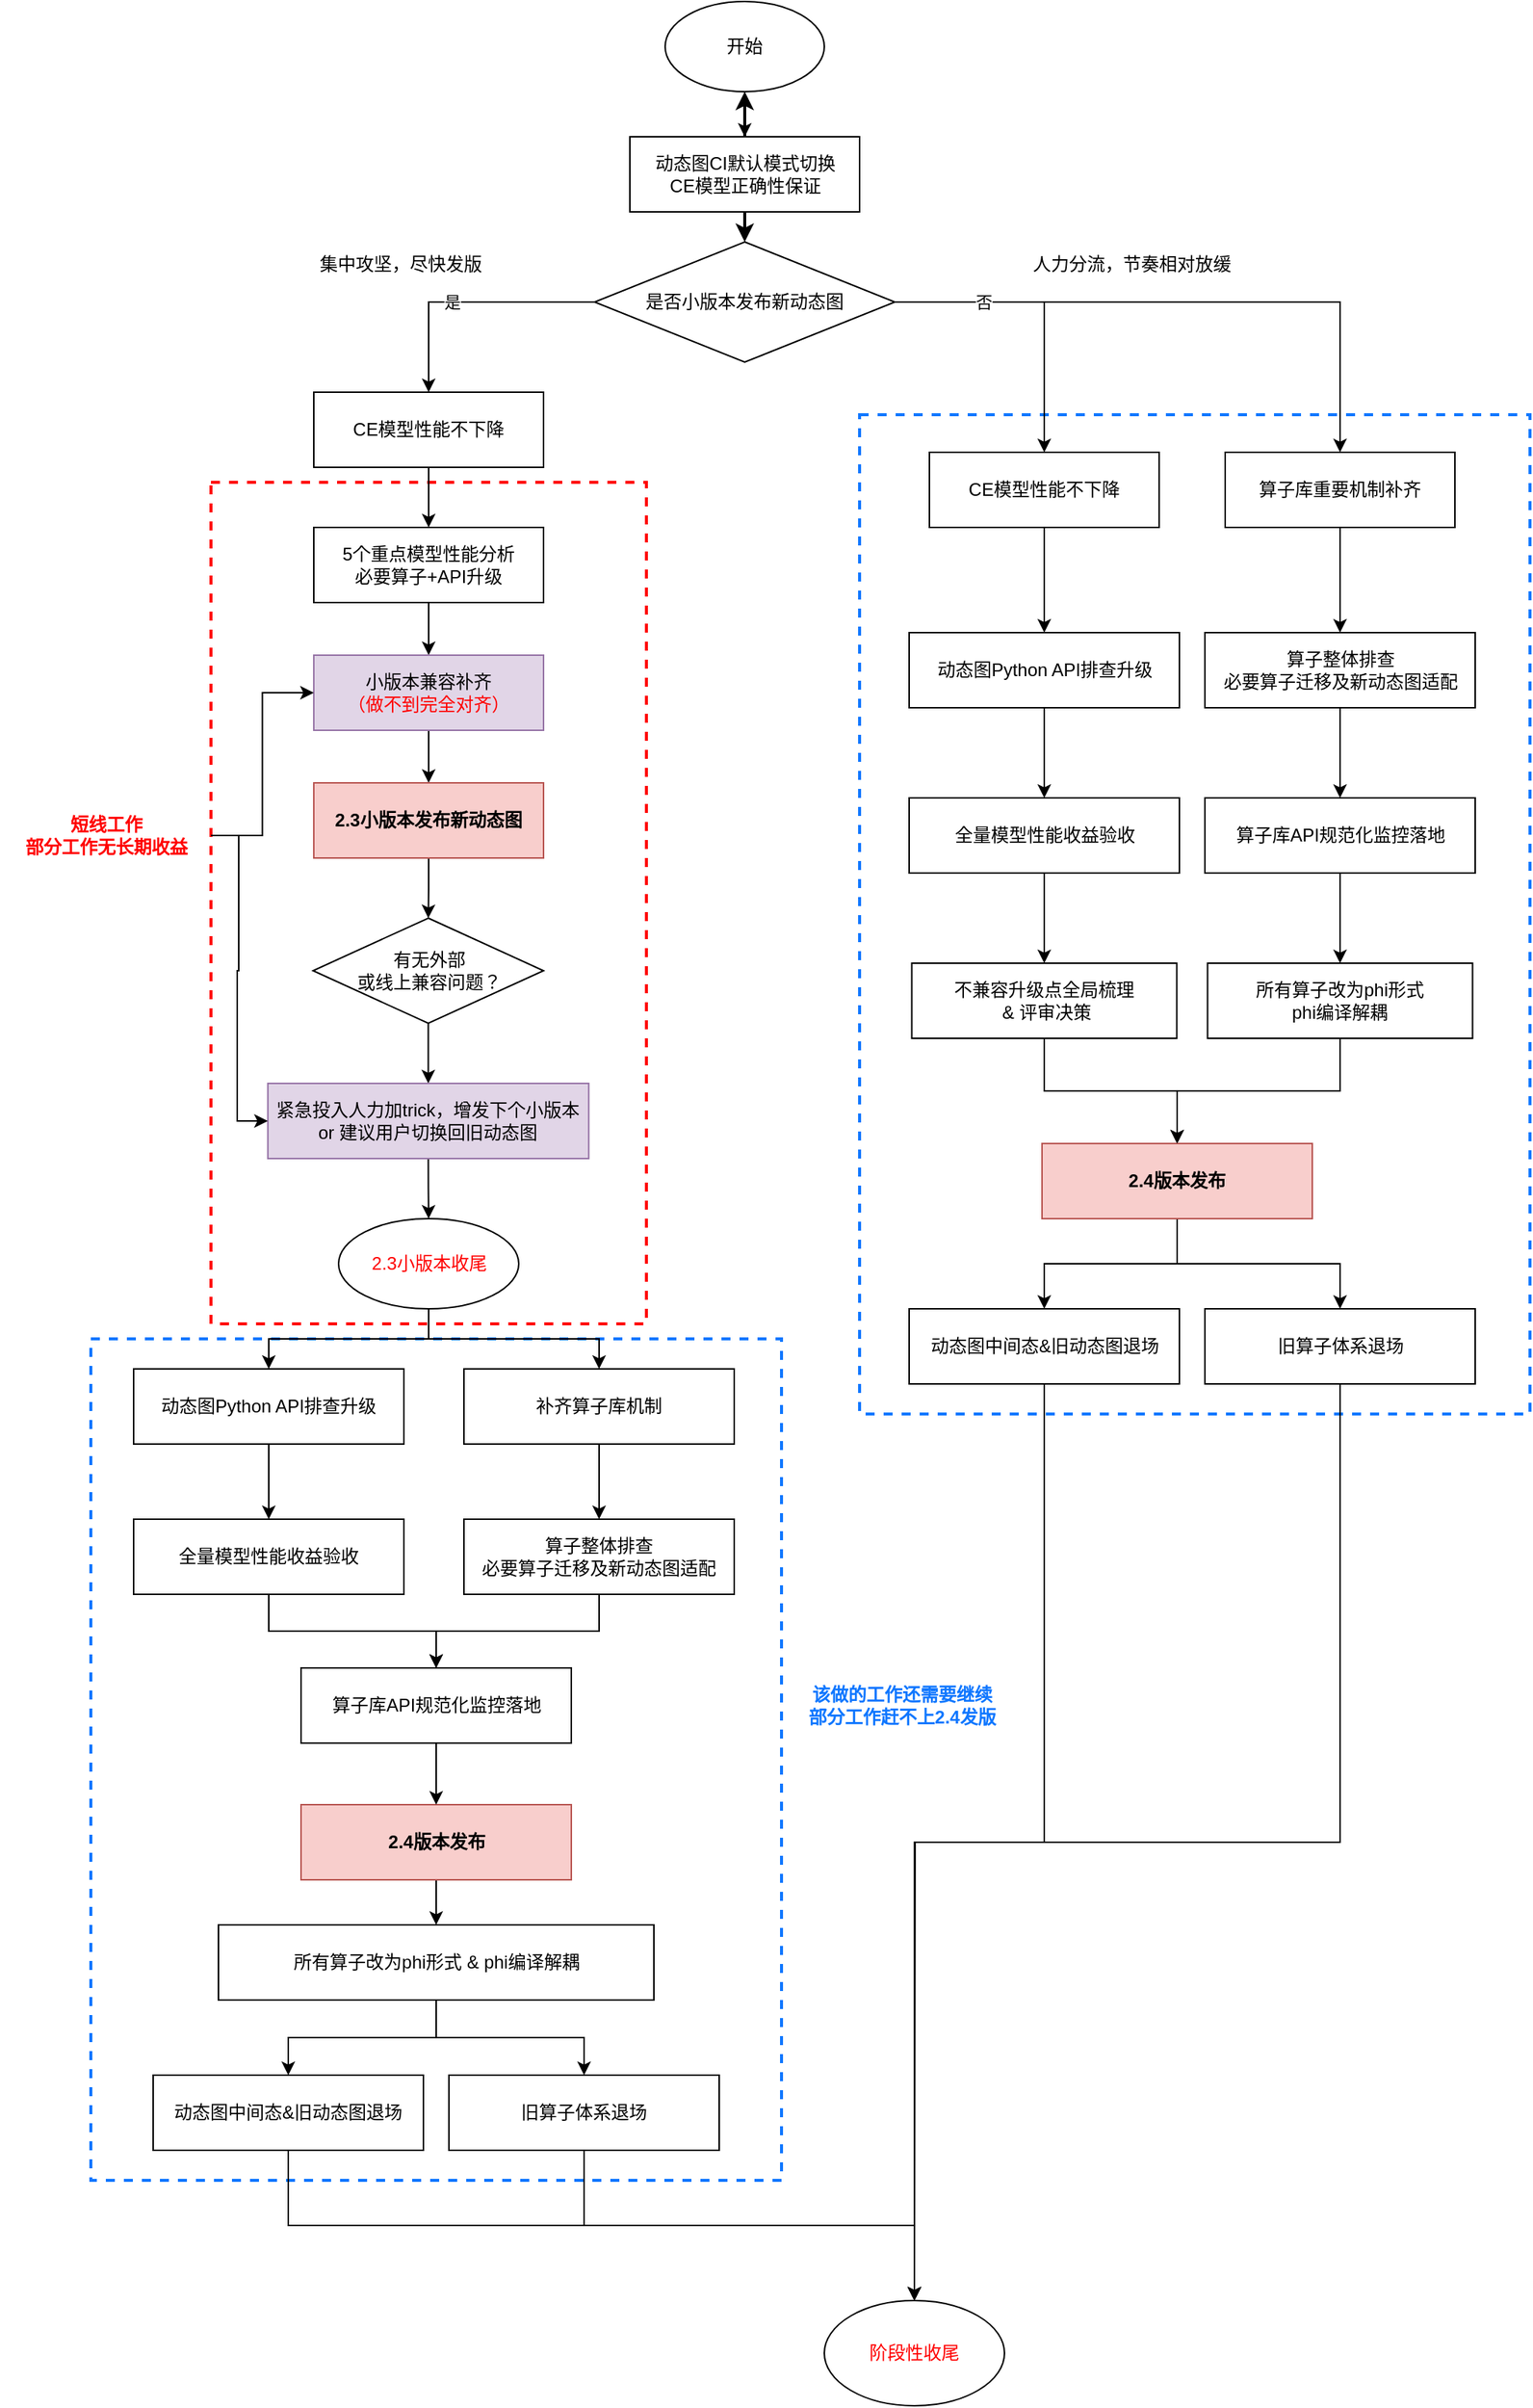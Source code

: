 <mxfile version="18.0.2" type="github">
  <diagram id="AkEbU5Lf4pVV4BZRs5vu" name="Page-1">
    <mxGraphModel dx="1940" dy="721" grid="1" gridSize="10" guides="1" tooltips="1" connect="1" arrows="1" fold="1" page="1" pageScale="1" pageWidth="827" pageHeight="1169" math="0" shadow="0">
      <root>
        <mxCell id="0" />
        <mxCell id="1" parent="0" />
        <mxCell id="nK6vygtbl7YxW8PINwqs-78" value="" style="rounded=0;whiteSpace=wrap;html=1;fontColor=#FF0000;fillColor=none;dashed=1;strokeColor=#0F77FF;strokeWidth=2;" vertex="1" parent="1">
          <mxGeometry x="-28.5" y="990" width="460" height="560" as="geometry" />
        </mxCell>
        <mxCell id="nK6vygtbl7YxW8PINwqs-79" value="" style="rounded=0;whiteSpace=wrap;html=1;fontColor=#FF0000;fillColor=none;dashed=1;strokeColor=#0F77FF;strokeWidth=2;" vertex="1" parent="1">
          <mxGeometry x="483.5" y="375" width="446.5" height="665" as="geometry" />
        </mxCell>
        <mxCell id="nK6vygtbl7YxW8PINwqs-41" value="" style="rounded=0;whiteSpace=wrap;html=1;fontColor=#FF0000;fillColor=none;dashed=1;strokeColor=#FF0000;strokeWidth=2;" vertex="1" parent="1">
          <mxGeometry x="51.5" y="420" width="290" height="560" as="geometry" />
        </mxCell>
        <mxCell id="nK6vygtbl7YxW8PINwqs-4" style="edgeStyle=orthogonalEdgeStyle;rounded=0;orthogonalLoop=1;jettySize=auto;html=1;exitX=0.5;exitY=1;exitDx=0;exitDy=0;entryX=0.5;entryY=0;entryDx=0;entryDy=0;" edge="1" parent="1" source="nK6vygtbl7YxW8PINwqs-1" target="nK6vygtbl7YxW8PINwqs-2">
          <mxGeometry relative="1" as="geometry" />
        </mxCell>
        <mxCell id="nK6vygtbl7YxW8PINwqs-1" value="开始" style="ellipse;whiteSpace=wrap;html=1;" vertex="1" parent="1">
          <mxGeometry x="354" y="100" width="106" height="60" as="geometry" />
        </mxCell>
        <mxCell id="nK6vygtbl7YxW8PINwqs-5" style="edgeStyle=orthogonalEdgeStyle;rounded=0;orthogonalLoop=1;jettySize=auto;html=1;exitX=0.5;exitY=1;exitDx=0;exitDy=0;entryX=0.5;entryY=0;entryDx=0;entryDy=0;strokeWidth=2;" edge="1" parent="1" source="nK6vygtbl7YxW8PINwqs-2" target="nK6vygtbl7YxW8PINwqs-3">
          <mxGeometry relative="1" as="geometry" />
        </mxCell>
        <mxCell id="nK6vygtbl7YxW8PINwqs-82" value="" style="edgeStyle=orthogonalEdgeStyle;rounded=0;orthogonalLoop=1;jettySize=auto;html=1;fontColor=#CC99FF;strokeWidth=2;" edge="1" parent="1" source="nK6vygtbl7YxW8PINwqs-2" target="nK6vygtbl7YxW8PINwqs-1">
          <mxGeometry relative="1" as="geometry" />
        </mxCell>
        <mxCell id="nK6vygtbl7YxW8PINwqs-2" value="动态图CI默认模式切换&lt;br&gt;CE模型正确性保证" style="rounded=0;whiteSpace=wrap;html=1;" vertex="1" parent="1">
          <mxGeometry x="330.5" y="190" width="153" height="50" as="geometry" />
        </mxCell>
        <mxCell id="nK6vygtbl7YxW8PINwqs-15" style="edgeStyle=orthogonalEdgeStyle;rounded=0;orthogonalLoop=1;jettySize=auto;html=1;exitX=0;exitY=0.5;exitDx=0;exitDy=0;fontColor=#FF0000;" edge="1" parent="1" source="nK6vygtbl7YxW8PINwqs-3" target="nK6vygtbl7YxW8PINwqs-8">
          <mxGeometry relative="1" as="geometry" />
        </mxCell>
        <mxCell id="nK6vygtbl7YxW8PINwqs-83" value="&lt;font color=&quot;#000000&quot;&gt;是&lt;/font&gt;" style="edgeLabel;html=1;align=center;verticalAlign=middle;resizable=0;points=[];fontColor=#CC99FF;" vertex="1" connectable="0" parent="nK6vygtbl7YxW8PINwqs-15">
          <mxGeometry x="0.117" relative="1" as="geometry">
            <mxPoint as="offset" />
          </mxGeometry>
        </mxCell>
        <mxCell id="nK6vygtbl7YxW8PINwqs-16" style="edgeStyle=orthogonalEdgeStyle;rounded=0;orthogonalLoop=1;jettySize=auto;html=1;exitX=1;exitY=0.5;exitDx=0;exitDy=0;fontColor=#FF0000;" edge="1" parent="1" source="nK6vygtbl7YxW8PINwqs-3" target="nK6vygtbl7YxW8PINwqs-6">
          <mxGeometry relative="1" as="geometry" />
        </mxCell>
        <mxCell id="nK6vygtbl7YxW8PINwqs-17" style="edgeStyle=orthogonalEdgeStyle;rounded=0;orthogonalLoop=1;jettySize=auto;html=1;exitX=1;exitY=0.5;exitDx=0;exitDy=0;fontColor=#FF0000;" edge="1" parent="1" source="nK6vygtbl7YxW8PINwqs-3" target="nK6vygtbl7YxW8PINwqs-7">
          <mxGeometry relative="1" as="geometry" />
        </mxCell>
        <mxCell id="nK6vygtbl7YxW8PINwqs-84" value="否" style="edgeLabel;html=1;align=center;verticalAlign=middle;resizable=0;points=[];fontColor=#000000;" vertex="1" connectable="0" parent="nK6vygtbl7YxW8PINwqs-17">
          <mxGeometry x="-0.703" relative="1" as="geometry">
            <mxPoint as="offset" />
          </mxGeometry>
        </mxCell>
        <mxCell id="nK6vygtbl7YxW8PINwqs-3" value="是否小版本发布新动态图" style="rhombus;whiteSpace=wrap;html=1;" vertex="1" parent="1">
          <mxGeometry x="307" y="260" width="200" height="80" as="geometry" />
        </mxCell>
        <mxCell id="nK6vygtbl7YxW8PINwqs-61" style="edgeStyle=orthogonalEdgeStyle;rounded=0;orthogonalLoop=1;jettySize=auto;html=1;exitX=0.5;exitY=1;exitDx=0;exitDy=0;fontColor=#FF0000;" edge="1" parent="1" source="nK6vygtbl7YxW8PINwqs-6" target="nK6vygtbl7YxW8PINwqs-28">
          <mxGeometry relative="1" as="geometry" />
        </mxCell>
        <mxCell id="nK6vygtbl7YxW8PINwqs-6" value="CE模型性能不下降" style="rounded=0;whiteSpace=wrap;html=1;" vertex="1" parent="1">
          <mxGeometry x="530" y="400" width="153" height="50" as="geometry" />
        </mxCell>
        <mxCell id="nK6vygtbl7YxW8PINwqs-62" style="edgeStyle=orthogonalEdgeStyle;rounded=0;orthogonalLoop=1;jettySize=auto;html=1;exitX=0.5;exitY=1;exitDx=0;exitDy=0;fontColor=#FF0000;" edge="1" parent="1" source="nK6vygtbl7YxW8PINwqs-7" target="nK6vygtbl7YxW8PINwqs-26">
          <mxGeometry relative="1" as="geometry" />
        </mxCell>
        <mxCell id="nK6vygtbl7YxW8PINwqs-7" value="算子库重要机制补齐" style="rounded=0;whiteSpace=wrap;html=1;" vertex="1" parent="1">
          <mxGeometry x="727" y="400" width="153" height="50" as="geometry" />
        </mxCell>
        <mxCell id="nK6vygtbl7YxW8PINwqs-18" style="edgeStyle=orthogonalEdgeStyle;rounded=0;orthogonalLoop=1;jettySize=auto;html=1;exitX=0.5;exitY=1;exitDx=0;exitDy=0;entryX=0.5;entryY=0;entryDx=0;entryDy=0;fontColor=#FF0000;" edge="1" parent="1" source="nK6vygtbl7YxW8PINwqs-8" target="nK6vygtbl7YxW8PINwqs-11">
          <mxGeometry relative="1" as="geometry" />
        </mxCell>
        <mxCell id="nK6vygtbl7YxW8PINwqs-8" value="CE模型性能不下降" style="rounded=0;whiteSpace=wrap;html=1;" vertex="1" parent="1">
          <mxGeometry x="120" y="360" width="153" height="50" as="geometry" />
        </mxCell>
        <mxCell id="nK6vygtbl7YxW8PINwqs-19" style="edgeStyle=orthogonalEdgeStyle;rounded=0;orthogonalLoop=1;jettySize=auto;html=1;exitX=0.5;exitY=1;exitDx=0;exitDy=0;fontColor=#FF0000;" edge="1" parent="1" source="nK6vygtbl7YxW8PINwqs-11" target="nK6vygtbl7YxW8PINwqs-12">
          <mxGeometry relative="1" as="geometry" />
        </mxCell>
        <mxCell id="nK6vygtbl7YxW8PINwqs-11" value="5个重点模型性能分析&lt;br&gt;必要算子+API升级" style="rounded=0;whiteSpace=wrap;html=1;" vertex="1" parent="1">
          <mxGeometry x="120" y="450" width="153" height="50" as="geometry" />
        </mxCell>
        <mxCell id="nK6vygtbl7YxW8PINwqs-20" style="edgeStyle=orthogonalEdgeStyle;rounded=0;orthogonalLoop=1;jettySize=auto;html=1;exitX=0.5;exitY=1;exitDx=0;exitDy=0;entryX=0.5;entryY=0;entryDx=0;entryDy=0;fontColor=#FF0000;" edge="1" parent="1" source="nK6vygtbl7YxW8PINwqs-12" target="nK6vygtbl7YxW8PINwqs-13">
          <mxGeometry relative="1" as="geometry" />
        </mxCell>
        <mxCell id="nK6vygtbl7YxW8PINwqs-12" value="小版本兼容补齐&lt;br&gt;&lt;font color=&quot;#ff0000&quot;&gt;（做不到完全对齐）&lt;/font&gt;" style="rounded=0;whiteSpace=wrap;html=1;fillColor=#e1d5e7;strokeColor=#9673a6;" vertex="1" parent="1">
          <mxGeometry x="120" y="535" width="153" height="50" as="geometry" />
        </mxCell>
        <mxCell id="nK6vygtbl7YxW8PINwqs-21" style="edgeStyle=orthogonalEdgeStyle;rounded=0;orthogonalLoop=1;jettySize=auto;html=1;exitX=0.5;exitY=1;exitDx=0;exitDy=0;entryX=0.5;entryY=0;entryDx=0;entryDy=0;fontColor=#FF0000;" edge="1" parent="1" source="nK6vygtbl7YxW8PINwqs-13" target="nK6vygtbl7YxW8PINwqs-14">
          <mxGeometry relative="1" as="geometry" />
        </mxCell>
        <mxCell id="nK6vygtbl7YxW8PINwqs-13" value="2.3小版本发布新动态图" style="rounded=0;whiteSpace=wrap;html=1;fillColor=#f8cecc;strokeColor=#b85450;fontStyle=1" vertex="1" parent="1">
          <mxGeometry x="120" y="620" width="153" height="50" as="geometry" />
        </mxCell>
        <mxCell id="nK6vygtbl7YxW8PINwqs-23" style="edgeStyle=orthogonalEdgeStyle;rounded=0;orthogonalLoop=1;jettySize=auto;html=1;exitX=0.5;exitY=1;exitDx=0;exitDy=0;entryX=0.5;entryY=0;entryDx=0;entryDy=0;fontColor=#FF0000;" edge="1" parent="1" source="nK6vygtbl7YxW8PINwqs-14" target="nK6vygtbl7YxW8PINwqs-22">
          <mxGeometry relative="1" as="geometry" />
        </mxCell>
        <mxCell id="nK6vygtbl7YxW8PINwqs-14" value="有无外部&lt;br&gt;或线上兼容问题？" style="rhombus;whiteSpace=wrap;html=1;" vertex="1" parent="1">
          <mxGeometry x="119.5" y="710" width="153.5" height="70" as="geometry" />
        </mxCell>
        <mxCell id="nK6vygtbl7YxW8PINwqs-48" style="edgeStyle=orthogonalEdgeStyle;rounded=0;orthogonalLoop=1;jettySize=auto;html=1;exitX=0.5;exitY=1;exitDx=0;exitDy=0;entryX=0.5;entryY=0;entryDx=0;entryDy=0;fontColor=#FF0000;" edge="1" parent="1" source="nK6vygtbl7YxW8PINwqs-22" target="nK6vygtbl7YxW8PINwqs-47">
          <mxGeometry relative="1" as="geometry" />
        </mxCell>
        <mxCell id="nK6vygtbl7YxW8PINwqs-22" value="紧急投入人力加trick，增发下个小版本&lt;br&gt;or 建议用户切换回旧动态图" style="rounded=0;whiteSpace=wrap;html=1;fillColor=#e1d5e7;strokeColor=#9673a6;" vertex="1" parent="1">
          <mxGeometry x="89.38" y="820" width="213.75" height="50" as="geometry" />
        </mxCell>
        <mxCell id="nK6vygtbl7YxW8PINwqs-45" style="edgeStyle=orthogonalEdgeStyle;rounded=0;orthogonalLoop=1;jettySize=auto;html=1;exitX=0.5;exitY=1;exitDx=0;exitDy=0;fontColor=#FF0000;" edge="1" parent="1" source="nK6vygtbl7YxW8PINwqs-24" target="nK6vygtbl7YxW8PINwqs-25">
          <mxGeometry relative="1" as="geometry" />
        </mxCell>
        <mxCell id="nK6vygtbl7YxW8PINwqs-24" value="补齐算子库机制" style="rounded=0;whiteSpace=wrap;html=1;" vertex="1" parent="1">
          <mxGeometry x="220" y="1010" width="180" height="50" as="geometry" />
        </mxCell>
        <mxCell id="nK6vygtbl7YxW8PINwqs-51" style="edgeStyle=orthogonalEdgeStyle;rounded=0;orthogonalLoop=1;jettySize=auto;html=1;exitX=0.5;exitY=1;exitDx=0;exitDy=0;entryX=0.5;entryY=0;entryDx=0;entryDy=0;fontColor=#FF0000;" edge="1" parent="1" source="nK6vygtbl7YxW8PINwqs-25" target="nK6vygtbl7YxW8PINwqs-40">
          <mxGeometry relative="1" as="geometry" />
        </mxCell>
        <mxCell id="nK6vygtbl7YxW8PINwqs-25" value="算子整体排查&lt;br&gt;必要算子迁移及新动态图适配" style="rounded=0;whiteSpace=wrap;html=1;" vertex="1" parent="1">
          <mxGeometry x="220" y="1110" width="180" height="50" as="geometry" />
        </mxCell>
        <mxCell id="nK6vygtbl7YxW8PINwqs-64" style="edgeStyle=orthogonalEdgeStyle;rounded=0;orthogonalLoop=1;jettySize=auto;html=1;exitX=0.5;exitY=1;exitDx=0;exitDy=0;entryX=0.5;entryY=0;entryDx=0;entryDy=0;fontColor=#FF0000;" edge="1" parent="1" source="nK6vygtbl7YxW8PINwqs-26" target="nK6vygtbl7YxW8PINwqs-29">
          <mxGeometry relative="1" as="geometry" />
        </mxCell>
        <mxCell id="nK6vygtbl7YxW8PINwqs-26" value="算子整体排查&lt;br&gt;必要算子迁移及新动态图适配" style="rounded=0;whiteSpace=wrap;html=1;" vertex="1" parent="1">
          <mxGeometry x="713.5" y="520" width="180" height="50" as="geometry" />
        </mxCell>
        <mxCell id="nK6vygtbl7YxW8PINwqs-44" style="edgeStyle=orthogonalEdgeStyle;rounded=0;orthogonalLoop=1;jettySize=auto;html=1;exitX=0.5;exitY=1;exitDx=0;exitDy=0;entryX=0.5;entryY=0;entryDx=0;entryDy=0;fontColor=#FF0000;" edge="1" parent="1" source="nK6vygtbl7YxW8PINwqs-27" target="nK6vygtbl7YxW8PINwqs-31">
          <mxGeometry relative="1" as="geometry" />
        </mxCell>
        <mxCell id="nK6vygtbl7YxW8PINwqs-27" value="动态图Python API排查升级" style="rounded=0;whiteSpace=wrap;html=1;" vertex="1" parent="1">
          <mxGeometry y="1010" width="180" height="50" as="geometry" />
        </mxCell>
        <mxCell id="nK6vygtbl7YxW8PINwqs-63" style="edgeStyle=orthogonalEdgeStyle;rounded=0;orthogonalLoop=1;jettySize=auto;html=1;exitX=0.5;exitY=1;exitDx=0;exitDy=0;fontColor=#FF0000;" edge="1" parent="1" source="nK6vygtbl7YxW8PINwqs-28" target="nK6vygtbl7YxW8PINwqs-30">
          <mxGeometry relative="1" as="geometry" />
        </mxCell>
        <mxCell id="nK6vygtbl7YxW8PINwqs-28" value="动态图Python API排查升级" style="rounded=0;whiteSpace=wrap;html=1;" vertex="1" parent="1">
          <mxGeometry x="516.5" y="520" width="180" height="50" as="geometry" />
        </mxCell>
        <mxCell id="nK6vygtbl7YxW8PINwqs-76" style="edgeStyle=orthogonalEdgeStyle;rounded=0;orthogonalLoop=1;jettySize=auto;html=1;exitX=0.5;exitY=1;exitDx=0;exitDy=0;entryX=0.5;entryY=0;entryDx=0;entryDy=0;fontColor=#FF0000;" edge="1" parent="1" source="nK6vygtbl7YxW8PINwqs-29" target="nK6vygtbl7YxW8PINwqs-32">
          <mxGeometry relative="1" as="geometry" />
        </mxCell>
        <mxCell id="nK6vygtbl7YxW8PINwqs-29" value="算子库API规范化监控落地" style="rounded=0;whiteSpace=wrap;html=1;" vertex="1" parent="1">
          <mxGeometry x="713.5" y="630" width="180" height="50" as="geometry" />
        </mxCell>
        <mxCell id="nK6vygtbl7YxW8PINwqs-75" style="edgeStyle=orthogonalEdgeStyle;rounded=0;orthogonalLoop=1;jettySize=auto;html=1;exitX=0.5;exitY=1;exitDx=0;exitDy=0;entryX=0.5;entryY=0;entryDx=0;entryDy=0;fontColor=#FF0000;" edge="1" parent="1" source="nK6vygtbl7YxW8PINwqs-30" target="nK6vygtbl7YxW8PINwqs-74">
          <mxGeometry relative="1" as="geometry" />
        </mxCell>
        <mxCell id="nK6vygtbl7YxW8PINwqs-30" value="全量模型性能收益验收" style="rounded=0;whiteSpace=wrap;html=1;" vertex="1" parent="1">
          <mxGeometry x="516.5" y="630" width="180" height="50" as="geometry" />
        </mxCell>
        <mxCell id="nK6vygtbl7YxW8PINwqs-56" style="edgeStyle=orthogonalEdgeStyle;rounded=0;orthogonalLoop=1;jettySize=auto;html=1;exitX=0.5;exitY=1;exitDx=0;exitDy=0;entryX=0.5;entryY=0;entryDx=0;entryDy=0;fontColor=#FF0000;" edge="1" parent="1" source="nK6vygtbl7YxW8PINwqs-31" target="nK6vygtbl7YxW8PINwqs-40">
          <mxGeometry relative="1" as="geometry" />
        </mxCell>
        <mxCell id="nK6vygtbl7YxW8PINwqs-31" value="全量模型性能收益验收" style="rounded=0;whiteSpace=wrap;html=1;" vertex="1" parent="1">
          <mxGeometry y="1110" width="180" height="50" as="geometry" />
        </mxCell>
        <mxCell id="nK6vygtbl7YxW8PINwqs-67" style="edgeStyle=orthogonalEdgeStyle;rounded=0;orthogonalLoop=1;jettySize=auto;html=1;exitX=0.5;exitY=1;exitDx=0;exitDy=0;fontColor=#FF0000;" edge="1" parent="1" source="nK6vygtbl7YxW8PINwqs-32" target="nK6vygtbl7YxW8PINwqs-35">
          <mxGeometry relative="1" as="geometry" />
        </mxCell>
        <mxCell id="nK6vygtbl7YxW8PINwqs-32" value="所有算子改为phi形式&lt;br&gt;phi编译解耦" style="rounded=0;whiteSpace=wrap;html=1;" vertex="1" parent="1">
          <mxGeometry x="715.25" y="740" width="176.5" height="50" as="geometry" />
        </mxCell>
        <mxCell id="nK6vygtbl7YxW8PINwqs-70" style="edgeStyle=orthogonalEdgeStyle;rounded=0;orthogonalLoop=1;jettySize=auto;html=1;exitX=0.5;exitY=1;exitDx=0;exitDy=0;entryX=0.5;entryY=0;entryDx=0;entryDy=0;fontColor=#FF0000;" edge="1" parent="1" source="nK6vygtbl7YxW8PINwqs-33" target="nK6vygtbl7YxW8PINwqs-57">
          <mxGeometry relative="1" as="geometry" />
        </mxCell>
        <mxCell id="nK6vygtbl7YxW8PINwqs-33" value="动态图中间态&amp;amp;旧动态图退场" style="rounded=0;whiteSpace=wrap;html=1;" vertex="1" parent="1">
          <mxGeometry x="516.5" y="970" width="180" height="50" as="geometry" />
        </mxCell>
        <mxCell id="nK6vygtbl7YxW8PINwqs-71" style="edgeStyle=orthogonalEdgeStyle;rounded=0;orthogonalLoop=1;jettySize=auto;html=1;exitX=0.5;exitY=1;exitDx=0;exitDy=0;fontColor=#FF0000;" edge="1" parent="1" source="nK6vygtbl7YxW8PINwqs-34">
          <mxGeometry relative="1" as="geometry">
            <mxPoint x="520" y="1630" as="targetPoint" />
          </mxGeometry>
        </mxCell>
        <mxCell id="nK6vygtbl7YxW8PINwqs-34" value="旧算子体系退场" style="rounded=0;whiteSpace=wrap;html=1;" vertex="1" parent="1">
          <mxGeometry x="713.5" y="970" width="180" height="50" as="geometry" />
        </mxCell>
        <mxCell id="nK6vygtbl7YxW8PINwqs-68" style="edgeStyle=orthogonalEdgeStyle;rounded=0;orthogonalLoop=1;jettySize=auto;html=1;exitX=0.5;exitY=1;exitDx=0;exitDy=0;fontColor=#FF0000;" edge="1" parent="1" source="nK6vygtbl7YxW8PINwqs-35" target="nK6vygtbl7YxW8PINwqs-33">
          <mxGeometry relative="1" as="geometry" />
        </mxCell>
        <mxCell id="nK6vygtbl7YxW8PINwqs-69" style="edgeStyle=orthogonalEdgeStyle;rounded=0;orthogonalLoop=1;jettySize=auto;html=1;exitX=0.5;exitY=1;exitDx=0;exitDy=0;fontColor=#FF0000;" edge="1" parent="1" source="nK6vygtbl7YxW8PINwqs-35" target="nK6vygtbl7YxW8PINwqs-34">
          <mxGeometry relative="1" as="geometry" />
        </mxCell>
        <mxCell id="nK6vygtbl7YxW8PINwqs-35" value="2.4版本发布" style="rounded=0;whiteSpace=wrap;html=1;fillColor=#f8cecc;strokeColor=#b85450;fontStyle=1" vertex="1" parent="1">
          <mxGeometry x="605" y="860" width="180" height="50" as="geometry" />
        </mxCell>
        <mxCell id="nK6vygtbl7YxW8PINwqs-54" style="edgeStyle=orthogonalEdgeStyle;rounded=0;orthogonalLoop=1;jettySize=auto;html=1;exitX=0.5;exitY=1;exitDx=0;exitDy=0;fontColor=#FF0000;" edge="1" parent="1" source="nK6vygtbl7YxW8PINwqs-36" target="nK6vygtbl7YxW8PINwqs-37">
          <mxGeometry relative="1" as="geometry" />
        </mxCell>
        <mxCell id="nK6vygtbl7YxW8PINwqs-55" style="edgeStyle=orthogonalEdgeStyle;rounded=0;orthogonalLoop=1;jettySize=auto;html=1;exitX=0.5;exitY=1;exitDx=0;exitDy=0;fontColor=#FF0000;" edge="1" parent="1" source="nK6vygtbl7YxW8PINwqs-36" target="nK6vygtbl7YxW8PINwqs-38">
          <mxGeometry relative="1" as="geometry" />
        </mxCell>
        <mxCell id="nK6vygtbl7YxW8PINwqs-36" value="所有算子改为phi形式 &amp;amp; phi编译解耦" style="rounded=0;whiteSpace=wrap;html=1;" vertex="1" parent="1">
          <mxGeometry x="56.5" y="1380" width="290" height="50" as="geometry" />
        </mxCell>
        <mxCell id="nK6vygtbl7YxW8PINwqs-72" style="edgeStyle=orthogonalEdgeStyle;rounded=0;orthogonalLoop=1;jettySize=auto;html=1;exitX=0.5;exitY=1;exitDx=0;exitDy=0;fontColor=#FF0000;" edge="1" parent="1" source="nK6vygtbl7YxW8PINwqs-37" target="nK6vygtbl7YxW8PINwqs-57">
          <mxGeometry relative="1" as="geometry" />
        </mxCell>
        <mxCell id="nK6vygtbl7YxW8PINwqs-37" value="动态图中间态&amp;amp;旧动态图退场" style="rounded=0;whiteSpace=wrap;html=1;" vertex="1" parent="1">
          <mxGeometry x="13" y="1480" width="180" height="50" as="geometry" />
        </mxCell>
        <mxCell id="nK6vygtbl7YxW8PINwqs-73" style="edgeStyle=orthogonalEdgeStyle;rounded=0;orthogonalLoop=1;jettySize=auto;html=1;exitX=0.5;exitY=1;exitDx=0;exitDy=0;entryX=0.5;entryY=0;entryDx=0;entryDy=0;fontColor=#FF0000;" edge="1" parent="1" source="nK6vygtbl7YxW8PINwqs-38" target="nK6vygtbl7YxW8PINwqs-57">
          <mxGeometry relative="1" as="geometry" />
        </mxCell>
        <mxCell id="nK6vygtbl7YxW8PINwqs-38" value="旧算子体系退场" style="rounded=0;whiteSpace=wrap;html=1;" vertex="1" parent="1">
          <mxGeometry x="210" y="1480" width="180" height="50" as="geometry" />
        </mxCell>
        <mxCell id="nK6vygtbl7YxW8PINwqs-53" style="edgeStyle=orthogonalEdgeStyle;rounded=0;orthogonalLoop=1;jettySize=auto;html=1;exitX=0.5;exitY=1;exitDx=0;exitDy=0;fontColor=#FF0000;" edge="1" parent="1" source="nK6vygtbl7YxW8PINwqs-39" target="nK6vygtbl7YxW8PINwqs-36">
          <mxGeometry relative="1" as="geometry" />
        </mxCell>
        <mxCell id="nK6vygtbl7YxW8PINwqs-39" value="2.4版本发布" style="rounded=0;whiteSpace=wrap;html=1;fontStyle=1;fillColor=#f8cecc;strokeColor=#b85450;" vertex="1" parent="1">
          <mxGeometry x="111.5" y="1300" width="180" height="50" as="geometry" />
        </mxCell>
        <mxCell id="nK6vygtbl7YxW8PINwqs-52" style="edgeStyle=orthogonalEdgeStyle;rounded=0;orthogonalLoop=1;jettySize=auto;html=1;exitX=0.5;exitY=1;exitDx=0;exitDy=0;entryX=0.5;entryY=0;entryDx=0;entryDy=0;fontColor=#FF0000;" edge="1" parent="1" source="nK6vygtbl7YxW8PINwqs-40" target="nK6vygtbl7YxW8PINwqs-39">
          <mxGeometry relative="1" as="geometry" />
        </mxCell>
        <mxCell id="nK6vygtbl7YxW8PINwqs-40" value="算子库API规范化监控落地" style="rounded=0;whiteSpace=wrap;html=1;" vertex="1" parent="1">
          <mxGeometry x="111.5" y="1209" width="180" height="50" as="geometry" />
        </mxCell>
        <mxCell id="nK6vygtbl7YxW8PINwqs-49" style="edgeStyle=orthogonalEdgeStyle;rounded=0;orthogonalLoop=1;jettySize=auto;html=1;exitX=0.5;exitY=1;exitDx=0;exitDy=0;fontColor=#FF0000;" edge="1" parent="1" source="nK6vygtbl7YxW8PINwqs-47" target="nK6vygtbl7YxW8PINwqs-27">
          <mxGeometry relative="1" as="geometry" />
        </mxCell>
        <mxCell id="nK6vygtbl7YxW8PINwqs-50" style="edgeStyle=orthogonalEdgeStyle;rounded=0;orthogonalLoop=1;jettySize=auto;html=1;exitX=0.5;exitY=1;exitDx=0;exitDy=0;fontColor=#FF0000;" edge="1" parent="1" source="nK6vygtbl7YxW8PINwqs-47" target="nK6vygtbl7YxW8PINwqs-24">
          <mxGeometry relative="1" as="geometry" />
        </mxCell>
        <mxCell id="nK6vygtbl7YxW8PINwqs-47" value="2.3小版本收尾" style="ellipse;whiteSpace=wrap;html=1;fontColor=#FF0000;fillColor=none;" vertex="1" parent="1">
          <mxGeometry x="136.5" y="910" width="120" height="60" as="geometry" />
        </mxCell>
        <mxCell id="nK6vygtbl7YxW8PINwqs-57" value="阶段性收尾" style="ellipse;whiteSpace=wrap;html=1;fontColor=#FF0000;fillColor=none;" vertex="1" parent="1">
          <mxGeometry x="460" y="1630" width="120" height="70" as="geometry" />
        </mxCell>
        <mxCell id="nK6vygtbl7YxW8PINwqs-59" style="edgeStyle=orthogonalEdgeStyle;rounded=0;orthogonalLoop=1;jettySize=auto;html=1;entryX=0;entryY=0.5;entryDx=0;entryDy=0;fontColor=#FF0000;" edge="1" parent="1" source="nK6vygtbl7YxW8PINwqs-58" target="nK6vygtbl7YxW8PINwqs-12">
          <mxGeometry relative="1" as="geometry" />
        </mxCell>
        <mxCell id="nK6vygtbl7YxW8PINwqs-60" style="edgeStyle=orthogonalEdgeStyle;rounded=0;orthogonalLoop=1;jettySize=auto;html=1;entryX=0;entryY=0.5;entryDx=0;entryDy=0;fontColor=#FF0000;" edge="1" parent="1" source="nK6vygtbl7YxW8PINwqs-58" target="nK6vygtbl7YxW8PINwqs-22">
          <mxGeometry relative="1" as="geometry">
            <Array as="points">
              <mxPoint x="70" y="655" />
              <mxPoint x="70" y="745" />
              <mxPoint x="69" y="745" />
              <mxPoint x="69" y="845" />
            </Array>
          </mxGeometry>
        </mxCell>
        <mxCell id="nK6vygtbl7YxW8PINwqs-58" value="短线工作&lt;br&gt;部分工作无长期收益" style="text;html=1;strokeColor=none;fillColor=none;align=center;verticalAlign=middle;whiteSpace=wrap;rounded=0;dashed=1;fontColor=#FF0000;fontStyle=1" vertex="1" parent="1">
          <mxGeometry x="-88.5" y="640" width="140" height="30" as="geometry" />
        </mxCell>
        <mxCell id="nK6vygtbl7YxW8PINwqs-77" style="edgeStyle=orthogonalEdgeStyle;rounded=0;orthogonalLoop=1;jettySize=auto;html=1;exitX=0.5;exitY=1;exitDx=0;exitDy=0;entryX=0.5;entryY=0;entryDx=0;entryDy=0;fontColor=#FF0000;" edge="1" parent="1" source="nK6vygtbl7YxW8PINwqs-74" target="nK6vygtbl7YxW8PINwqs-35">
          <mxGeometry relative="1" as="geometry" />
        </mxCell>
        <mxCell id="nK6vygtbl7YxW8PINwqs-74" value="不兼容升级点全局梳理&lt;br&gt;&amp;nbsp;&amp;amp; 评审决策" style="rounded=0;whiteSpace=wrap;html=1;" vertex="1" parent="1">
          <mxGeometry x="518.25" y="740" width="176.5" height="50" as="geometry" />
        </mxCell>
        <mxCell id="nK6vygtbl7YxW8PINwqs-80" value="该做的工作还需要继续&lt;br&gt;部分工作赶不上2.4发版" style="text;html=1;strokeColor=none;fillColor=none;align=center;verticalAlign=middle;whiteSpace=wrap;rounded=0;dashed=1;fontColor=#0F77FF;fontStyle=1" vertex="1" parent="1">
          <mxGeometry x="431.5" y="1219" width="160" height="30" as="geometry" />
        </mxCell>
        <mxCell id="nK6vygtbl7YxW8PINwqs-85" value="人力分流，节奏相对放缓" style="text;html=1;strokeColor=none;fillColor=none;align=center;verticalAlign=middle;whiteSpace=wrap;rounded=0;dashed=1;fontColor=#000000;" vertex="1" parent="1">
          <mxGeometry x="570" y="260" width="190" height="30" as="geometry" />
        </mxCell>
        <mxCell id="nK6vygtbl7YxW8PINwqs-86" value="集中攻坚，尽快发版" style="text;html=1;strokeColor=none;fillColor=none;align=center;verticalAlign=middle;whiteSpace=wrap;rounded=0;dashed=1;fontColor=#000000;" vertex="1" parent="1">
          <mxGeometry x="83" y="260" width="190" height="30" as="geometry" />
        </mxCell>
      </root>
    </mxGraphModel>
  </diagram>
</mxfile>
